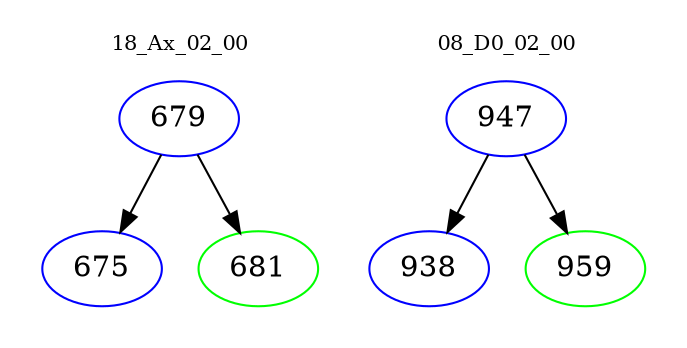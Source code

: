 digraph{
subgraph cluster_0 {
color = white
label = "18_Ax_02_00";
fontsize=10;
T0_679 [label="679", color="blue"]
T0_679 -> T0_675 [color="black"]
T0_675 [label="675", color="blue"]
T0_679 -> T0_681 [color="black"]
T0_681 [label="681", color="green"]
}
subgraph cluster_1 {
color = white
label = "08_D0_02_00";
fontsize=10;
T1_947 [label="947", color="blue"]
T1_947 -> T1_938 [color="black"]
T1_938 [label="938", color="blue"]
T1_947 -> T1_959 [color="black"]
T1_959 [label="959", color="green"]
}
}
